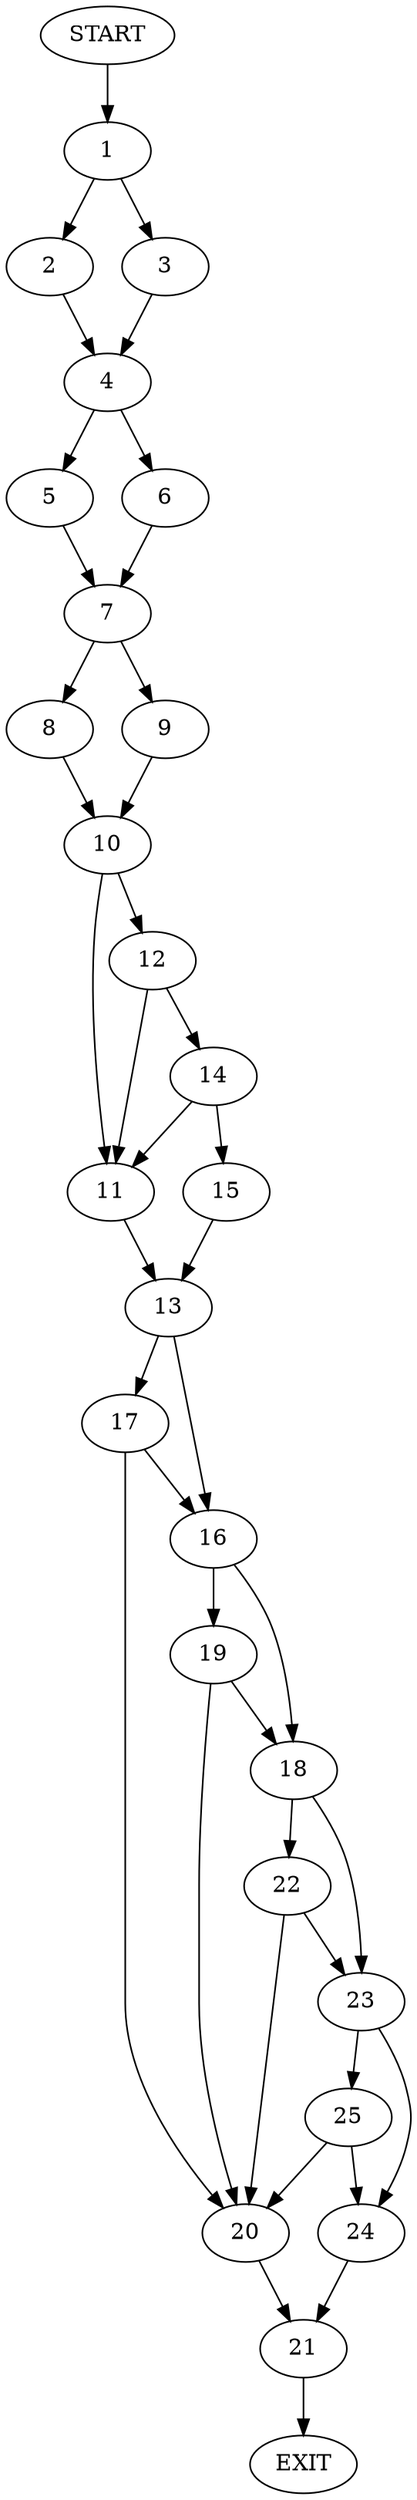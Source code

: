 digraph {
0 [label="START"];
1;
2;
3;
4;
5;
6;
7;
8;
9;
10;
11;
12;
13;
14;
15;
16;
17;
18;
19;
20;
21;
22;
23;
24;
25;
26 [label="EXIT"];
0 -> 1;
1 -> 2;
1 -> 3;
2 -> 4;
3 -> 4;
4 -> 5;
4 -> 6;
6 -> 7;
5 -> 7;
7 -> 8;
7 -> 9;
9 -> 10;
8 -> 10;
10 -> 11;
10 -> 12;
11 -> 13;
12 -> 11;
12 -> 14;
14 -> 11;
14 -> 15;
15 -> 13;
13 -> 16;
13 -> 17;
16 -> 18;
16 -> 19;
17 -> 16;
17 -> 20;
20 -> 21;
19 -> 18;
19 -> 20;
18 -> 22;
18 -> 23;
22 -> 23;
22 -> 20;
23 -> 24;
23 -> 25;
25 -> 24;
25 -> 20;
24 -> 21;
21 -> 26;
}